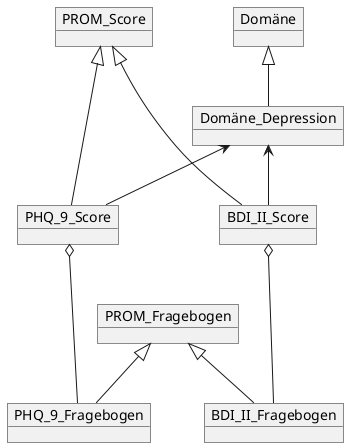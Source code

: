 @startuml MII_Onko_05_Diagnosis
object Domäne
object Domäne_Depression
Domäne <|-down- Domäne_Depression
object PROM_Fragebogen 
object PROM_Score
object BDI_II_Fragebogen
object BDI_II_Score
object PHQ_9_Fragebogen
object PHQ_9_Score
PROM_Fragebogen <|-down- BDI_II_Fragebogen
PROM_Fragebogen <|-down- PHQ_9_Fragebogen
PROM_Score <|--- BDI_II_Score
PROM_Score <|--- PHQ_9_Score
BDI_II_Score o--- BDI_II_Fragebogen
PHQ_9_Score o--- PHQ_9_Fragebogen
Domäne_Depression <-- BDI_II_Score 
Domäne_Depression <-- PHQ_9_Score 

@enduml